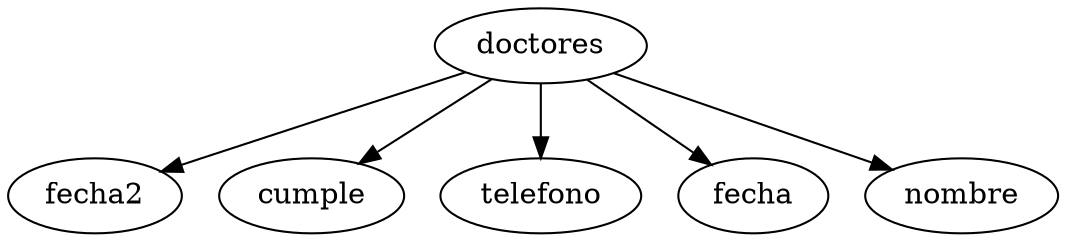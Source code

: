 digraph ArbolBinario {
doctoresfecha2[id="doctoresfecha2", label="fecha2"];
doctorescumple[id="doctorescumple", label="cumple"];
doctorestelefono[id="doctorestelefono", label="telefono"];
doctoresfecha[id="doctoresfecha", label="fecha"];
doctoresnombre[id="doctoresnombre", label="nombre"];
doctores->doctoresfecha2;
doctores->doctorescumple;
doctores->doctorestelefono;
doctores->doctoresfecha;
doctores->doctoresnombre;
}


